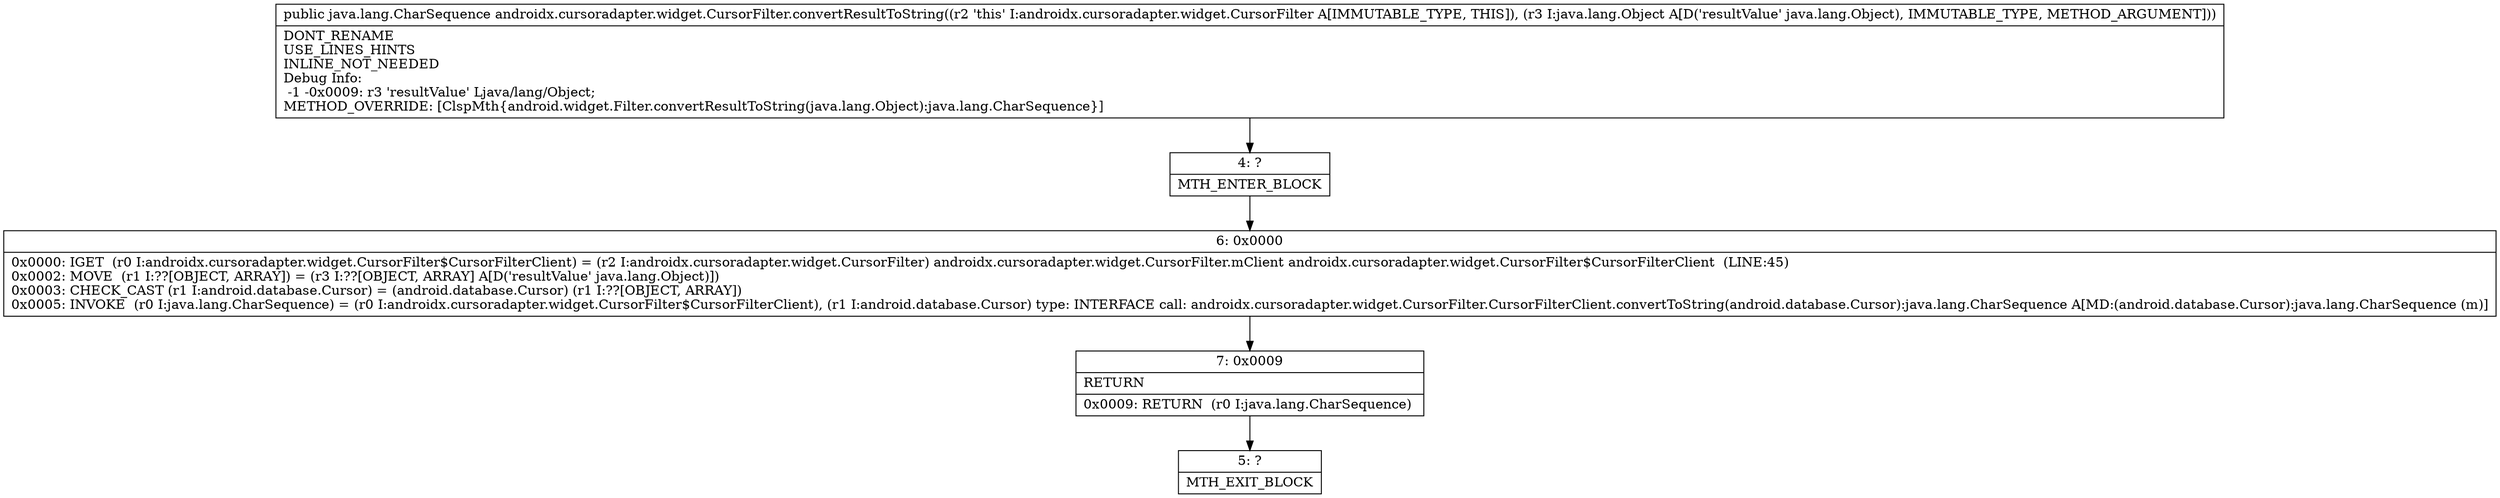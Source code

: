 digraph "CFG forandroidx.cursoradapter.widget.CursorFilter.convertResultToString(Ljava\/lang\/Object;)Ljava\/lang\/CharSequence;" {
Node_4 [shape=record,label="{4\:\ ?|MTH_ENTER_BLOCK\l}"];
Node_6 [shape=record,label="{6\:\ 0x0000|0x0000: IGET  (r0 I:androidx.cursoradapter.widget.CursorFilter$CursorFilterClient) = (r2 I:androidx.cursoradapter.widget.CursorFilter) androidx.cursoradapter.widget.CursorFilter.mClient androidx.cursoradapter.widget.CursorFilter$CursorFilterClient  (LINE:45)\l0x0002: MOVE  (r1 I:??[OBJECT, ARRAY]) = (r3 I:??[OBJECT, ARRAY] A[D('resultValue' java.lang.Object)]) \l0x0003: CHECK_CAST (r1 I:android.database.Cursor) = (android.database.Cursor) (r1 I:??[OBJECT, ARRAY]) \l0x0005: INVOKE  (r0 I:java.lang.CharSequence) = (r0 I:androidx.cursoradapter.widget.CursorFilter$CursorFilterClient), (r1 I:android.database.Cursor) type: INTERFACE call: androidx.cursoradapter.widget.CursorFilter.CursorFilterClient.convertToString(android.database.Cursor):java.lang.CharSequence A[MD:(android.database.Cursor):java.lang.CharSequence (m)]\l}"];
Node_7 [shape=record,label="{7\:\ 0x0009|RETURN\l|0x0009: RETURN  (r0 I:java.lang.CharSequence) \l}"];
Node_5 [shape=record,label="{5\:\ ?|MTH_EXIT_BLOCK\l}"];
MethodNode[shape=record,label="{public java.lang.CharSequence androidx.cursoradapter.widget.CursorFilter.convertResultToString((r2 'this' I:androidx.cursoradapter.widget.CursorFilter A[IMMUTABLE_TYPE, THIS]), (r3 I:java.lang.Object A[D('resultValue' java.lang.Object), IMMUTABLE_TYPE, METHOD_ARGUMENT]))  | DONT_RENAME\lUSE_LINES_HINTS\lINLINE_NOT_NEEDED\lDebug Info:\l  \-1 \-0x0009: r3 'resultValue' Ljava\/lang\/Object;\lMETHOD_OVERRIDE: [ClspMth\{android.widget.Filter.convertResultToString(java.lang.Object):java.lang.CharSequence\}]\l}"];
MethodNode -> Node_4;Node_4 -> Node_6;
Node_6 -> Node_7;
Node_7 -> Node_5;
}

